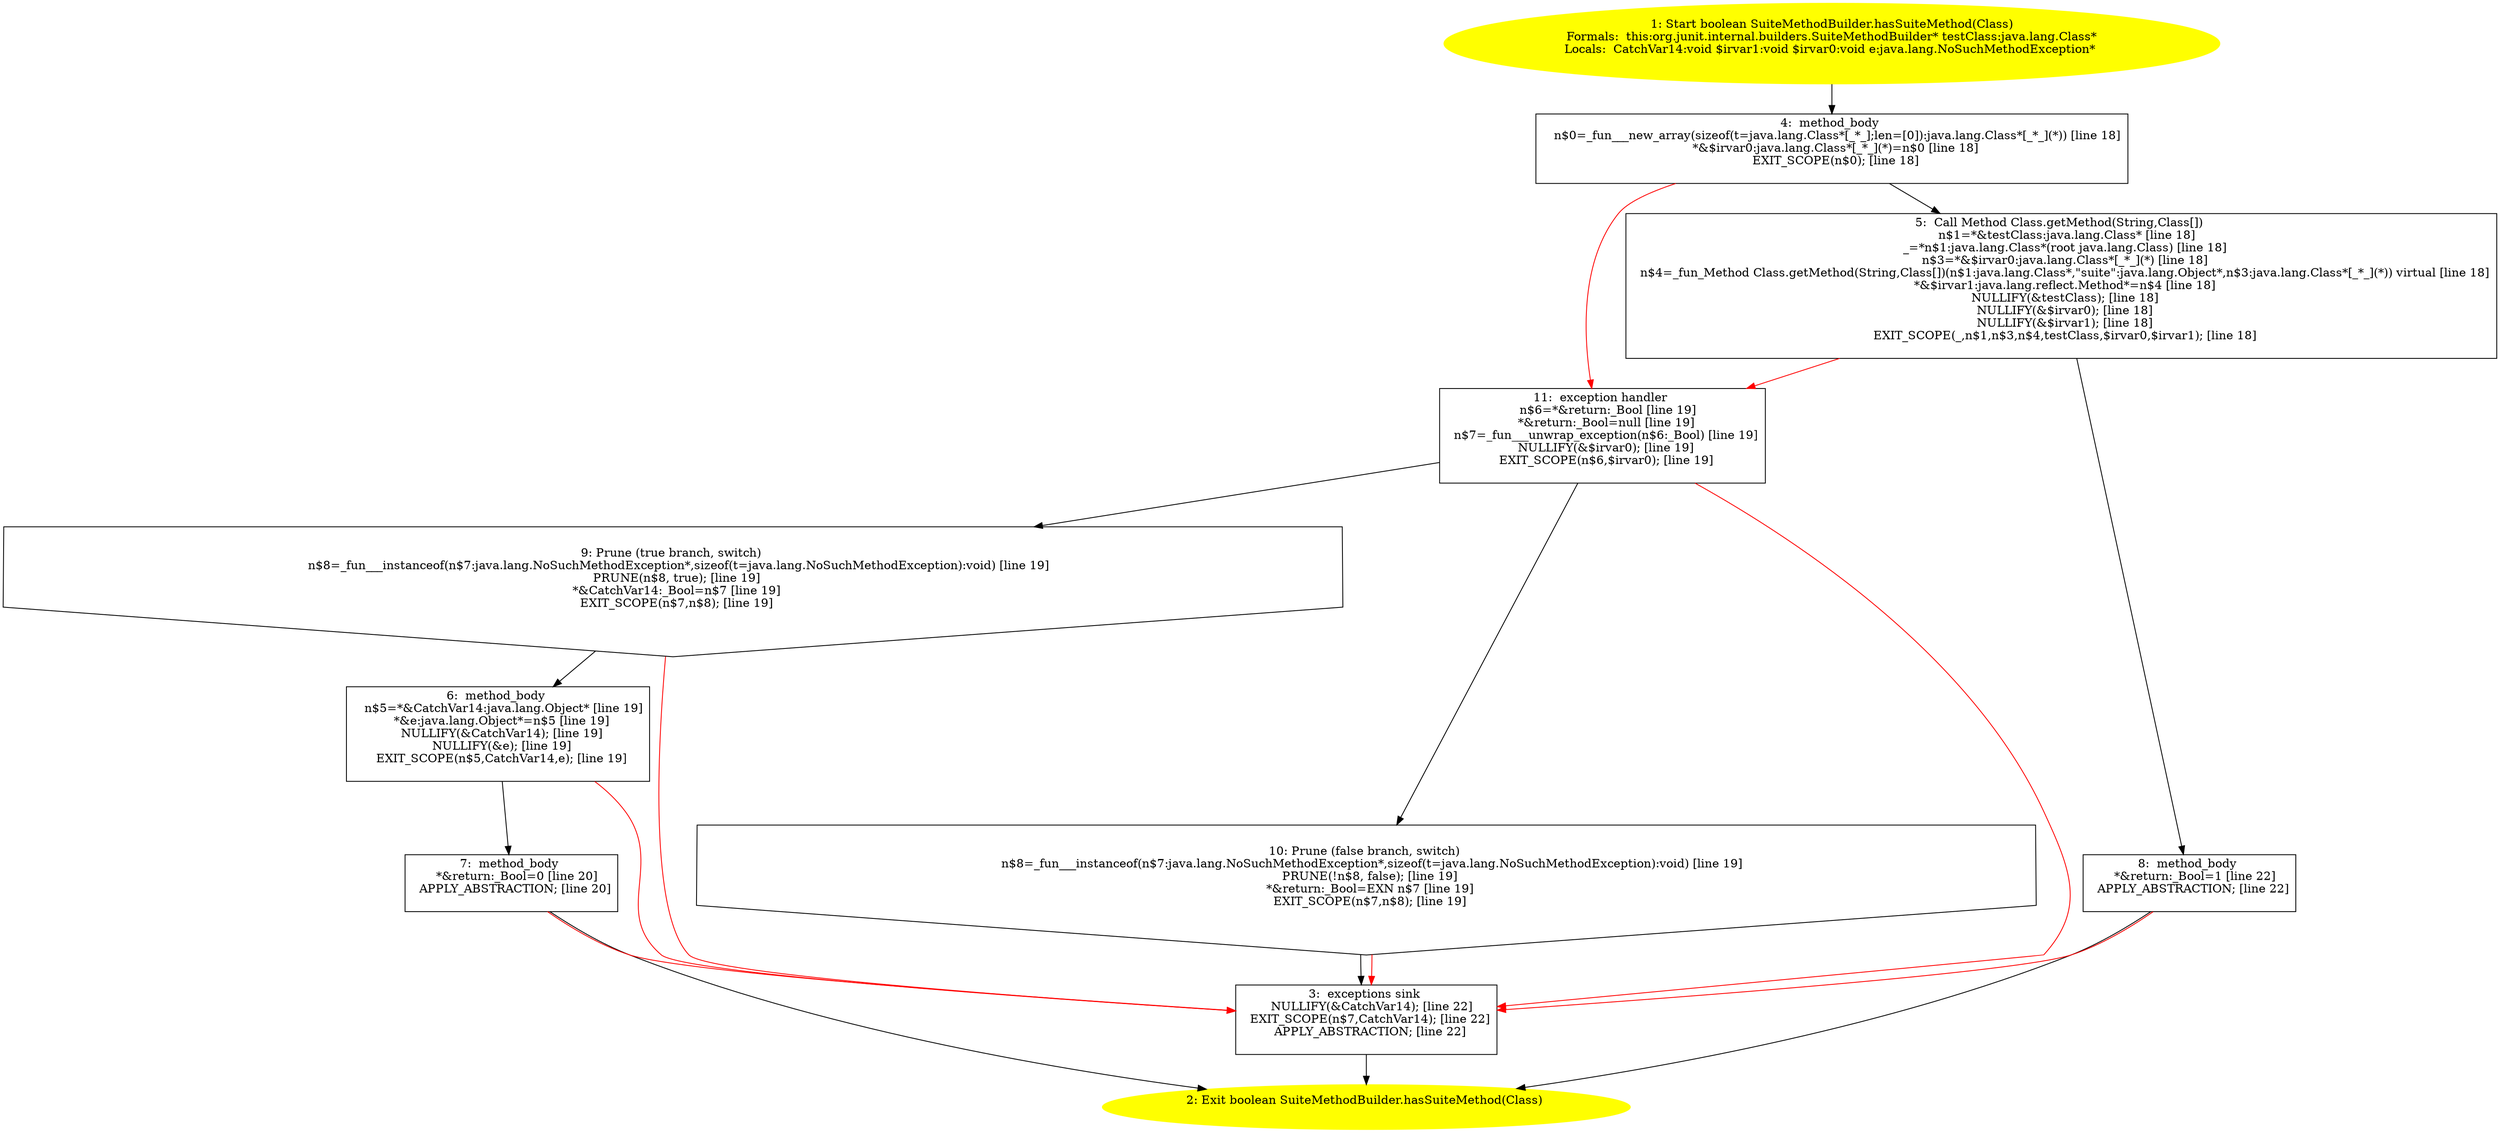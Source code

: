 /* @generated */
digraph cfg {
"org.junit.internal.builders.SuiteMethodBuilder.hasSuiteMethod(java.lang.Class):boolean.ad0f240f321b89f9b2545ca2b169b708_1" [label="1: Start boolean SuiteMethodBuilder.hasSuiteMethod(Class)\nFormals:  this:org.junit.internal.builders.SuiteMethodBuilder* testClass:java.lang.Class*\nLocals:  CatchVar14:void $irvar1:void $irvar0:void e:java.lang.NoSuchMethodException* \n  " color=yellow style=filled]
	

	 "org.junit.internal.builders.SuiteMethodBuilder.hasSuiteMethod(java.lang.Class):boolean.ad0f240f321b89f9b2545ca2b169b708_1" -> "org.junit.internal.builders.SuiteMethodBuilder.hasSuiteMethod(java.lang.Class):boolean.ad0f240f321b89f9b2545ca2b169b708_4" ;
"org.junit.internal.builders.SuiteMethodBuilder.hasSuiteMethod(java.lang.Class):boolean.ad0f240f321b89f9b2545ca2b169b708_2" [label="2: Exit boolean SuiteMethodBuilder.hasSuiteMethod(Class) \n  " color=yellow style=filled]
	

"org.junit.internal.builders.SuiteMethodBuilder.hasSuiteMethod(java.lang.Class):boolean.ad0f240f321b89f9b2545ca2b169b708_3" [label="3:  exceptions sink \n   NULLIFY(&CatchVar14); [line 22]\n  EXIT_SCOPE(n$7,CatchVar14); [line 22]\n  APPLY_ABSTRACTION; [line 22]\n " shape="box"]
	

	 "org.junit.internal.builders.SuiteMethodBuilder.hasSuiteMethod(java.lang.Class):boolean.ad0f240f321b89f9b2545ca2b169b708_3" -> "org.junit.internal.builders.SuiteMethodBuilder.hasSuiteMethod(java.lang.Class):boolean.ad0f240f321b89f9b2545ca2b169b708_2" ;
"org.junit.internal.builders.SuiteMethodBuilder.hasSuiteMethod(java.lang.Class):boolean.ad0f240f321b89f9b2545ca2b169b708_4" [label="4:  method_body \n   n$0=_fun___new_array(sizeof(t=java.lang.Class*[_*_];len=[0]):java.lang.Class*[_*_](*)) [line 18]\n  *&$irvar0:java.lang.Class*[_*_](*)=n$0 [line 18]\n  EXIT_SCOPE(n$0); [line 18]\n " shape="box"]
	

	 "org.junit.internal.builders.SuiteMethodBuilder.hasSuiteMethod(java.lang.Class):boolean.ad0f240f321b89f9b2545ca2b169b708_4" -> "org.junit.internal.builders.SuiteMethodBuilder.hasSuiteMethod(java.lang.Class):boolean.ad0f240f321b89f9b2545ca2b169b708_5" ;
	 "org.junit.internal.builders.SuiteMethodBuilder.hasSuiteMethod(java.lang.Class):boolean.ad0f240f321b89f9b2545ca2b169b708_4" -> "org.junit.internal.builders.SuiteMethodBuilder.hasSuiteMethod(java.lang.Class):boolean.ad0f240f321b89f9b2545ca2b169b708_11" [color="red" ];
"org.junit.internal.builders.SuiteMethodBuilder.hasSuiteMethod(java.lang.Class):boolean.ad0f240f321b89f9b2545ca2b169b708_5" [label="5:  Call Method Class.getMethod(String,Class[]) \n   n$1=*&testClass:java.lang.Class* [line 18]\n  _=*n$1:java.lang.Class*(root java.lang.Class) [line 18]\n  n$3=*&$irvar0:java.lang.Class*[_*_](*) [line 18]\n  n$4=_fun_Method Class.getMethod(String,Class[])(n$1:java.lang.Class*,\"suite\":java.lang.Object*,n$3:java.lang.Class*[_*_](*)) virtual [line 18]\n  *&$irvar1:java.lang.reflect.Method*=n$4 [line 18]\n  NULLIFY(&testClass); [line 18]\n  NULLIFY(&$irvar0); [line 18]\n  NULLIFY(&$irvar1); [line 18]\n  EXIT_SCOPE(_,n$1,n$3,n$4,testClass,$irvar0,$irvar1); [line 18]\n " shape="box"]
	

	 "org.junit.internal.builders.SuiteMethodBuilder.hasSuiteMethod(java.lang.Class):boolean.ad0f240f321b89f9b2545ca2b169b708_5" -> "org.junit.internal.builders.SuiteMethodBuilder.hasSuiteMethod(java.lang.Class):boolean.ad0f240f321b89f9b2545ca2b169b708_8" ;
	 "org.junit.internal.builders.SuiteMethodBuilder.hasSuiteMethod(java.lang.Class):boolean.ad0f240f321b89f9b2545ca2b169b708_5" -> "org.junit.internal.builders.SuiteMethodBuilder.hasSuiteMethod(java.lang.Class):boolean.ad0f240f321b89f9b2545ca2b169b708_11" [color="red" ];
"org.junit.internal.builders.SuiteMethodBuilder.hasSuiteMethod(java.lang.Class):boolean.ad0f240f321b89f9b2545ca2b169b708_6" [label="6:  method_body \n   n$5=*&CatchVar14:java.lang.Object* [line 19]\n  *&e:java.lang.Object*=n$5 [line 19]\n  NULLIFY(&CatchVar14); [line 19]\n  NULLIFY(&e); [line 19]\n  EXIT_SCOPE(n$5,CatchVar14,e); [line 19]\n " shape="box"]
	

	 "org.junit.internal.builders.SuiteMethodBuilder.hasSuiteMethod(java.lang.Class):boolean.ad0f240f321b89f9b2545ca2b169b708_6" -> "org.junit.internal.builders.SuiteMethodBuilder.hasSuiteMethod(java.lang.Class):boolean.ad0f240f321b89f9b2545ca2b169b708_7" ;
	 "org.junit.internal.builders.SuiteMethodBuilder.hasSuiteMethod(java.lang.Class):boolean.ad0f240f321b89f9b2545ca2b169b708_6" -> "org.junit.internal.builders.SuiteMethodBuilder.hasSuiteMethod(java.lang.Class):boolean.ad0f240f321b89f9b2545ca2b169b708_3" [color="red" ];
"org.junit.internal.builders.SuiteMethodBuilder.hasSuiteMethod(java.lang.Class):boolean.ad0f240f321b89f9b2545ca2b169b708_7" [label="7:  method_body \n   *&return:_Bool=0 [line 20]\n  APPLY_ABSTRACTION; [line 20]\n " shape="box"]
	

	 "org.junit.internal.builders.SuiteMethodBuilder.hasSuiteMethod(java.lang.Class):boolean.ad0f240f321b89f9b2545ca2b169b708_7" -> "org.junit.internal.builders.SuiteMethodBuilder.hasSuiteMethod(java.lang.Class):boolean.ad0f240f321b89f9b2545ca2b169b708_2" ;
	 "org.junit.internal.builders.SuiteMethodBuilder.hasSuiteMethod(java.lang.Class):boolean.ad0f240f321b89f9b2545ca2b169b708_7" -> "org.junit.internal.builders.SuiteMethodBuilder.hasSuiteMethod(java.lang.Class):boolean.ad0f240f321b89f9b2545ca2b169b708_3" [color="red" ];
"org.junit.internal.builders.SuiteMethodBuilder.hasSuiteMethod(java.lang.Class):boolean.ad0f240f321b89f9b2545ca2b169b708_8" [label="8:  method_body \n   *&return:_Bool=1 [line 22]\n  APPLY_ABSTRACTION; [line 22]\n " shape="box"]
	

	 "org.junit.internal.builders.SuiteMethodBuilder.hasSuiteMethod(java.lang.Class):boolean.ad0f240f321b89f9b2545ca2b169b708_8" -> "org.junit.internal.builders.SuiteMethodBuilder.hasSuiteMethod(java.lang.Class):boolean.ad0f240f321b89f9b2545ca2b169b708_2" ;
	 "org.junit.internal.builders.SuiteMethodBuilder.hasSuiteMethod(java.lang.Class):boolean.ad0f240f321b89f9b2545ca2b169b708_8" -> "org.junit.internal.builders.SuiteMethodBuilder.hasSuiteMethod(java.lang.Class):boolean.ad0f240f321b89f9b2545ca2b169b708_3" [color="red" ];
"org.junit.internal.builders.SuiteMethodBuilder.hasSuiteMethod(java.lang.Class):boolean.ad0f240f321b89f9b2545ca2b169b708_9" [label="9: Prune (true branch, switch) \n   n$8=_fun___instanceof(n$7:java.lang.NoSuchMethodException*,sizeof(t=java.lang.NoSuchMethodException):void) [line 19]\n  PRUNE(n$8, true); [line 19]\n  *&CatchVar14:_Bool=n$7 [line 19]\n  EXIT_SCOPE(n$7,n$8); [line 19]\n " shape="invhouse"]
	

	 "org.junit.internal.builders.SuiteMethodBuilder.hasSuiteMethod(java.lang.Class):boolean.ad0f240f321b89f9b2545ca2b169b708_9" -> "org.junit.internal.builders.SuiteMethodBuilder.hasSuiteMethod(java.lang.Class):boolean.ad0f240f321b89f9b2545ca2b169b708_6" ;
	 "org.junit.internal.builders.SuiteMethodBuilder.hasSuiteMethod(java.lang.Class):boolean.ad0f240f321b89f9b2545ca2b169b708_9" -> "org.junit.internal.builders.SuiteMethodBuilder.hasSuiteMethod(java.lang.Class):boolean.ad0f240f321b89f9b2545ca2b169b708_3" [color="red" ];
"org.junit.internal.builders.SuiteMethodBuilder.hasSuiteMethod(java.lang.Class):boolean.ad0f240f321b89f9b2545ca2b169b708_10" [label="10: Prune (false branch, switch) \n   n$8=_fun___instanceof(n$7:java.lang.NoSuchMethodException*,sizeof(t=java.lang.NoSuchMethodException):void) [line 19]\n  PRUNE(!n$8, false); [line 19]\n  *&return:_Bool=EXN n$7 [line 19]\n  EXIT_SCOPE(n$7,n$8); [line 19]\n " shape="invhouse"]
	

	 "org.junit.internal.builders.SuiteMethodBuilder.hasSuiteMethod(java.lang.Class):boolean.ad0f240f321b89f9b2545ca2b169b708_10" -> "org.junit.internal.builders.SuiteMethodBuilder.hasSuiteMethod(java.lang.Class):boolean.ad0f240f321b89f9b2545ca2b169b708_3" ;
	 "org.junit.internal.builders.SuiteMethodBuilder.hasSuiteMethod(java.lang.Class):boolean.ad0f240f321b89f9b2545ca2b169b708_10" -> "org.junit.internal.builders.SuiteMethodBuilder.hasSuiteMethod(java.lang.Class):boolean.ad0f240f321b89f9b2545ca2b169b708_3" [color="red" ];
"org.junit.internal.builders.SuiteMethodBuilder.hasSuiteMethod(java.lang.Class):boolean.ad0f240f321b89f9b2545ca2b169b708_11" [label="11:  exception handler \n   n$6=*&return:_Bool [line 19]\n  *&return:_Bool=null [line 19]\n  n$7=_fun___unwrap_exception(n$6:_Bool) [line 19]\n  NULLIFY(&$irvar0); [line 19]\n  EXIT_SCOPE(n$6,$irvar0); [line 19]\n " shape="box"]
	

	 "org.junit.internal.builders.SuiteMethodBuilder.hasSuiteMethod(java.lang.Class):boolean.ad0f240f321b89f9b2545ca2b169b708_11" -> "org.junit.internal.builders.SuiteMethodBuilder.hasSuiteMethod(java.lang.Class):boolean.ad0f240f321b89f9b2545ca2b169b708_9" ;
	 "org.junit.internal.builders.SuiteMethodBuilder.hasSuiteMethod(java.lang.Class):boolean.ad0f240f321b89f9b2545ca2b169b708_11" -> "org.junit.internal.builders.SuiteMethodBuilder.hasSuiteMethod(java.lang.Class):boolean.ad0f240f321b89f9b2545ca2b169b708_10" ;
	 "org.junit.internal.builders.SuiteMethodBuilder.hasSuiteMethod(java.lang.Class):boolean.ad0f240f321b89f9b2545ca2b169b708_11" -> "org.junit.internal.builders.SuiteMethodBuilder.hasSuiteMethod(java.lang.Class):boolean.ad0f240f321b89f9b2545ca2b169b708_3" [color="red" ];
}

